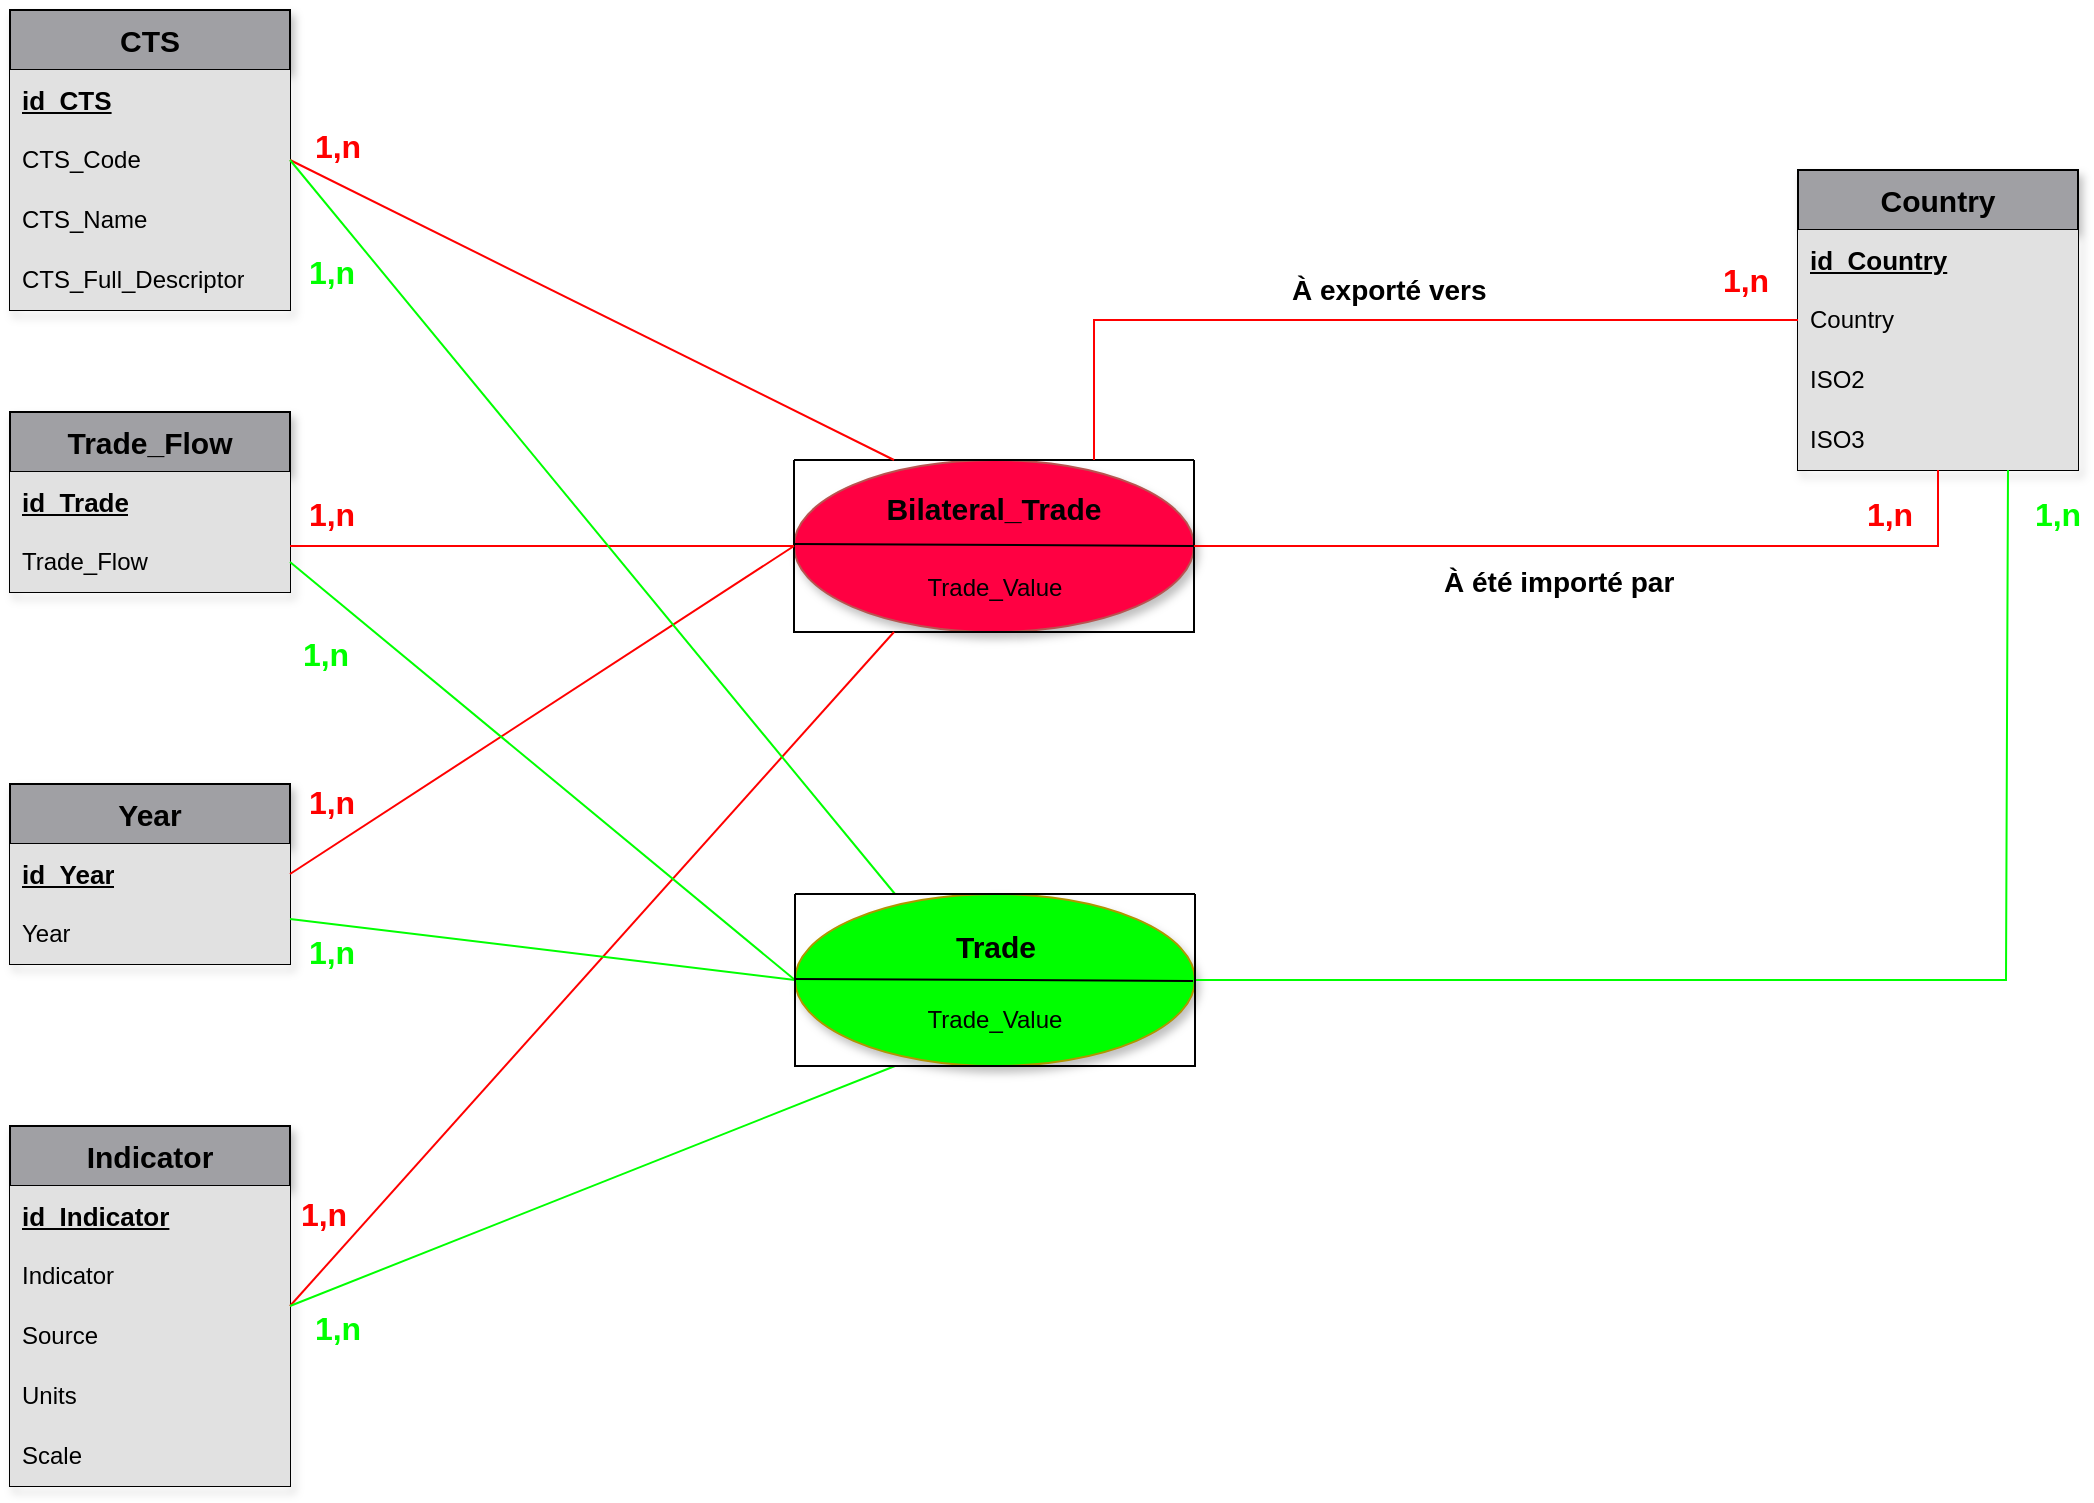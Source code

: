<mxfile version="27.0.5">
  <diagram name="Page-1" id="a-0GFclCp6H3AJ5fKgZJ">
    <mxGraphModel dx="1281" dy="722" grid="0" gridSize="10" guides="1" tooltips="1" connect="1" arrows="1" fold="1" page="1" pageScale="1" pageWidth="1169" pageHeight="827" math="0" shadow="0">
      <root>
        <mxCell id="0" />
        <mxCell id="1" parent="0" />
        <mxCell id="DziEMJ2fXzBLOX93jEA4-1" value="" style="ellipse;whiteSpace=wrap;html=1;shadow=1;fillColor=#FF0042;strokeColor=#b85450;" parent="1" vertex="1">
          <mxGeometry x="467" y="275" width="200" height="86" as="geometry" />
        </mxCell>
        <mxCell id="DziEMJ2fXzBLOX93jEA4-2" value="" style="endArrow=none;html=1;rounded=0;entryX=1;entryY=0.5;entryDx=0;entryDy=0;" parent="1" target="DziEMJ2fXzBLOX93jEA4-1" edge="1">
          <mxGeometry width="50" height="50" relative="1" as="geometry">
            <mxPoint x="467" y="317" as="sourcePoint" />
            <mxPoint x="517" y="267" as="targetPoint" />
          </mxGeometry>
        </mxCell>
        <mxCell id="DziEMJ2fXzBLOX93jEA4-3" value="&lt;font&gt;Trade_Value&lt;/font&gt;" style="text;html=1;align=center;verticalAlign=middle;whiteSpace=wrap;rounded=0;" parent="1" vertex="1">
          <mxGeometry x="531.5" y="324" width="71" height="30" as="geometry" />
        </mxCell>
        <mxCell id="DziEMJ2fXzBLOX93jEA4-6" value="" style="swimlane;startSize=0;" parent="1" vertex="1">
          <mxGeometry x="467" y="275" width="200" height="86" as="geometry" />
        </mxCell>
        <mxCell id="DziEMJ2fXzBLOX93jEA4-33" value="&lt;h1&gt;&lt;font style=&quot;font-size: 15px;&quot;&gt;Bilateral_Trade&lt;/font&gt;&lt;/h1&gt;" style="text;html=1;align=center;verticalAlign=middle;whiteSpace=wrap;rounded=0;" parent="DziEMJ2fXzBLOX93jEA4-6" vertex="1">
          <mxGeometry x="46" y="7" width="108" height="30" as="geometry" />
        </mxCell>
        <mxCell id="DziEMJ2fXzBLOX93jEA4-8" value="&lt;font style=&quot;font-size: 15px;&quot;&gt;&lt;b&gt;Country&lt;/b&gt;&lt;/font&gt;" style="swimlane;fontStyle=0;childLayout=stackLayout;horizontal=1;startSize=30;horizontalStack=0;resizeParent=1;resizeParentMax=0;resizeLast=0;collapsible=1;marginBottom=0;whiteSpace=wrap;html=1;shadow=1;fillColor=#A0A0A4;strokeColor=#000000;" parent="1" vertex="1">
          <mxGeometry x="969" y="130" width="140" height="150" as="geometry">
            <mxRectangle x="967" y="39" width="93" height="30" as="alternateBounds" />
          </mxGeometry>
        </mxCell>
        <mxCell id="DziEMJ2fXzBLOX93jEA4-9" value="&lt;u&gt;&lt;b&gt;&lt;font style=&quot;font-size: 13px;&quot;&gt;id_Country&lt;/font&gt;&lt;/b&gt;&lt;/u&gt;" style="text;strokeColor=none;fillColor=light-dark(#E1E1E1,#E1E1E1);align=left;verticalAlign=middle;spacingLeft=4;spacingRight=4;overflow=hidden;points=[[0,0.5],[1,0.5]];portConstraint=eastwest;rotatable=0;whiteSpace=wrap;html=1;fontColor=light-dark(#000000, #121212);" parent="DziEMJ2fXzBLOX93jEA4-8" vertex="1">
          <mxGeometry y="30" width="140" height="30" as="geometry" />
        </mxCell>
        <mxCell id="DziEMJ2fXzBLOX93jEA4-10" value="Country" style="text;strokeColor=none;fillColor=light-dark(#E1E1E1,#E1E1E1);align=left;verticalAlign=middle;spacingLeft=4;spacingRight=4;overflow=hidden;points=[[0,0.5],[1,0.5]];portConstraint=eastwest;rotatable=0;whiteSpace=wrap;html=1;fontColor=light-dark(#000000, #121212);" parent="DziEMJ2fXzBLOX93jEA4-8" vertex="1">
          <mxGeometry y="60" width="140" height="30" as="geometry" />
        </mxCell>
        <mxCell id="DziEMJ2fXzBLOX93jEA4-11" value="ISO2" style="text;strokeColor=none;fillColor=light-dark(#E1E1E1,#E1E1E1);align=left;verticalAlign=middle;spacingLeft=4;spacingRight=4;overflow=hidden;points=[[0,0.5],[1,0.5]];portConstraint=eastwest;rotatable=0;whiteSpace=wrap;html=1;fontColor=light-dark(#000000, #121212);" parent="DziEMJ2fXzBLOX93jEA4-8" vertex="1">
          <mxGeometry y="90" width="140" height="30" as="geometry" />
        </mxCell>
        <mxCell id="DziEMJ2fXzBLOX93jEA4-12" value="ISO3" style="text;strokeColor=none;fillColor=light-dark(#E1E1E1,#E1E1E1);align=left;verticalAlign=middle;spacingLeft=4;spacingRight=4;overflow=hidden;points=[[0,0.5],[1,0.5]];portConstraint=eastwest;rotatable=0;whiteSpace=wrap;html=1;fontColor=light-dark(#000000, #121212);" parent="DziEMJ2fXzBLOX93jEA4-8" vertex="1">
          <mxGeometry y="120" width="140" height="30" as="geometry" />
        </mxCell>
        <mxCell id="DziEMJ2fXzBLOX93jEA4-14" value="&lt;b&gt;&lt;font style=&quot;font-size: 15px;&quot;&gt;CTS&lt;/font&gt;&lt;/b&gt;" style="swimlane;fontStyle=0;childLayout=stackLayout;horizontal=1;startSize=30;horizontalStack=0;resizeParent=1;resizeParentMax=0;resizeLast=0;collapsible=1;marginBottom=0;whiteSpace=wrap;html=1;shadow=1;fillColor=#A0A0A4;strokeColor=#000000;" parent="1" vertex="1">
          <mxGeometry x="75" y="50" width="140" height="150" as="geometry" />
        </mxCell>
        <mxCell id="DziEMJ2fXzBLOX93jEA4-15" value="&lt;u&gt;&lt;b&gt;&lt;font style=&quot;font-size: 13px;&quot;&gt;id_CTS&lt;/font&gt;&lt;/b&gt;&lt;/u&gt;" style="text;strokeColor=none;fillColor=light-dark(#E1E1E1,#E1E1E1);align=left;verticalAlign=middle;spacingLeft=4;spacingRight=4;overflow=hidden;points=[[0,0.5],[1,0.5]];portConstraint=eastwest;rotatable=0;whiteSpace=wrap;html=1;fontColor=light-dark(#000000, #121212);" parent="DziEMJ2fXzBLOX93jEA4-14" vertex="1">
          <mxGeometry y="30" width="140" height="30" as="geometry" />
        </mxCell>
        <mxCell id="DziEMJ2fXzBLOX93jEA4-16" value="CTS_Code" style="text;strokeColor=none;fillColor=light-dark(#E1E1E1,#E1E1E1);align=left;verticalAlign=middle;spacingLeft=4;spacingRight=4;overflow=hidden;points=[[0,0.5],[1,0.5]];portConstraint=eastwest;rotatable=0;whiteSpace=wrap;html=1;fontColor=light-dark(#000000, #121212);" parent="DziEMJ2fXzBLOX93jEA4-14" vertex="1">
          <mxGeometry y="60" width="140" height="30" as="geometry" />
        </mxCell>
        <mxCell id="DziEMJ2fXzBLOX93jEA4-17" value="CTS_Name" style="text;strokeColor=none;fillColor=light-dark(#E1E1E1,#E1E1E1);align=left;verticalAlign=middle;spacingLeft=4;spacingRight=4;overflow=hidden;points=[[0,0.5],[1,0.5]];portConstraint=eastwest;rotatable=0;whiteSpace=wrap;html=1;fontColor=light-dark(#000000, #121212);" parent="DziEMJ2fXzBLOX93jEA4-14" vertex="1">
          <mxGeometry y="90" width="140" height="30" as="geometry" />
        </mxCell>
        <mxCell id="DziEMJ2fXzBLOX93jEA4-18" value="CTS_Full_Descriptor" style="text;strokeColor=none;fillColor=light-dark(#E1E1E1,#E1E1E1);align=left;verticalAlign=middle;spacingLeft=4;spacingRight=4;overflow=hidden;points=[[0,0.5],[1,0.5]];portConstraint=eastwest;rotatable=0;whiteSpace=wrap;html=1;fontColor=light-dark(#000000, #121212);" parent="DziEMJ2fXzBLOX93jEA4-14" vertex="1">
          <mxGeometry y="120" width="140" height="30" as="geometry" />
        </mxCell>
        <mxCell id="DziEMJ2fXzBLOX93jEA4-19" value="&lt;font style=&quot;font-size: 15px;&quot;&gt;&lt;b&gt;Indicator&lt;/b&gt;&lt;/font&gt;" style="swimlane;fontStyle=0;childLayout=stackLayout;horizontal=1;startSize=30;horizontalStack=0;resizeParent=1;resizeParentMax=0;resizeLast=0;collapsible=1;marginBottom=0;whiteSpace=wrap;html=1;shadow=1;fillColor=#A0A0A4;strokeColor=#000000;" parent="1" vertex="1">
          <mxGeometry x="75" y="608" width="140" height="180" as="geometry" />
        </mxCell>
        <mxCell id="DziEMJ2fXzBLOX93jEA4-20" value="&lt;font style=&quot;font-size: 13px;&quot;&gt;&lt;b style=&quot;&quot;&gt;&lt;u&gt;id_Indicator&lt;/u&gt;&lt;/b&gt;&lt;/font&gt;" style="text;strokeColor=none;fillColor=light-dark(#E1E1E1,#E1E1E1);align=left;verticalAlign=middle;spacingLeft=4;spacingRight=4;overflow=hidden;points=[[0,0.5],[1,0.5]];portConstraint=eastwest;rotatable=0;whiteSpace=wrap;html=1;fontColor=light-dark(#000000, #121212);" parent="DziEMJ2fXzBLOX93jEA4-19" vertex="1">
          <mxGeometry y="30" width="140" height="30" as="geometry" />
        </mxCell>
        <mxCell id="DziEMJ2fXzBLOX93jEA4-21" value="Indicator" style="text;strokeColor=none;fillColor=light-dark(#E1E1E1,#E1E1E1);align=left;verticalAlign=middle;spacingLeft=4;spacingRight=4;overflow=hidden;points=[[0,0.5],[1,0.5]];portConstraint=eastwest;rotatable=0;whiteSpace=wrap;html=1;fontColor=light-dark(#000000, #121212);" parent="DziEMJ2fXzBLOX93jEA4-19" vertex="1">
          <mxGeometry y="60" width="140" height="30" as="geometry" />
        </mxCell>
        <mxCell id="DziEMJ2fXzBLOX93jEA4-22" value="Source" style="text;strokeColor=none;fillColor=light-dark(#E1E1E1,#E1E1E1);align=left;verticalAlign=middle;spacingLeft=4;spacingRight=4;overflow=hidden;points=[[0,0.5],[1,0.5]];portConstraint=eastwest;rotatable=0;whiteSpace=wrap;html=1;fontColor=light-dark(#000000, #121212);" parent="DziEMJ2fXzBLOX93jEA4-19" vertex="1">
          <mxGeometry y="90" width="140" height="30" as="geometry" />
        </mxCell>
        <mxCell id="DziEMJ2fXzBLOX93jEA4-23" value="Units" style="text;strokeColor=none;fillColor=light-dark(#E1E1E1,#E1E1E1);align=left;verticalAlign=middle;spacingLeft=4;spacingRight=4;overflow=hidden;points=[[0,0.5],[1,0.5]];portConstraint=eastwest;rotatable=0;whiteSpace=wrap;html=1;fontColor=light-dark(#000000, #121212);" parent="DziEMJ2fXzBLOX93jEA4-19" vertex="1">
          <mxGeometry y="120" width="140" height="30" as="geometry" />
        </mxCell>
        <mxCell id="I450GfjI9cVg0r6feRrF-2" value="Scale" style="text;strokeColor=none;fillColor=light-dark(#E1E1E1,#E1E1E1);align=left;verticalAlign=middle;spacingLeft=4;spacingRight=4;overflow=hidden;points=[[0,0.5],[1,0.5]];portConstraint=eastwest;rotatable=0;whiteSpace=wrap;html=1;fontColor=light-dark(#000000, #121212);" parent="DziEMJ2fXzBLOX93jEA4-19" vertex="1">
          <mxGeometry y="150" width="140" height="30" as="geometry" />
        </mxCell>
        <mxCell id="DziEMJ2fXzBLOX93jEA4-25" value="&lt;font style=&quot;font-size: 15px;&quot;&gt;&lt;b&gt;Trade_Flow&lt;/b&gt;&lt;/font&gt;" style="swimlane;fontStyle=0;childLayout=stackLayout;horizontal=1;startSize=30;horizontalStack=0;resizeParent=1;resizeParentMax=0;resizeLast=0;collapsible=1;marginBottom=0;whiteSpace=wrap;html=1;shadow=1;fillColor=#A0A0A4;strokeColor=#000000;" parent="1" vertex="1">
          <mxGeometry x="75" y="251" width="140" height="90" as="geometry" />
        </mxCell>
        <mxCell id="DziEMJ2fXzBLOX93jEA4-26" value="&lt;font style=&quot;font-size: 13px;&quot;&gt;&lt;b&gt;&lt;u&gt;id_Trade&lt;/u&gt;&lt;/b&gt;&lt;/font&gt;" style="text;strokeColor=none;fillColor=light-dark(#E1E1E1,#E1E1E1);align=left;verticalAlign=middle;spacingLeft=4;spacingRight=4;overflow=hidden;points=[[0,0.5],[1,0.5]];portConstraint=eastwest;rotatable=0;whiteSpace=wrap;html=1;fontColor=light-dark(#000000, #121212);" parent="DziEMJ2fXzBLOX93jEA4-25" vertex="1">
          <mxGeometry y="30" width="140" height="30" as="geometry" />
        </mxCell>
        <mxCell id="DziEMJ2fXzBLOX93jEA4-27" value="Trade_Flow" style="text;strokeColor=none;fillColor=light-dark(#E1E1E1,#E1E1E1);align=left;verticalAlign=middle;spacingLeft=4;spacingRight=4;overflow=hidden;points=[[0,0.5],[1,0.5]];portConstraint=eastwest;rotatable=0;whiteSpace=wrap;html=1;fontColor=light-dark(#000000, #121212);" parent="DziEMJ2fXzBLOX93jEA4-25" vertex="1">
          <mxGeometry y="60" width="140" height="30" as="geometry" />
        </mxCell>
        <mxCell id="DziEMJ2fXzBLOX93jEA4-29" value="&lt;b&gt;&lt;font style=&quot;font-size: 15px;&quot;&gt;Year&lt;/font&gt;&lt;/b&gt;" style="swimlane;fontStyle=0;childLayout=stackLayout;horizontal=1;startSize=30;horizontalStack=0;resizeParent=1;resizeParentMax=0;resizeLast=0;collapsible=1;marginBottom=0;whiteSpace=wrap;html=1;shadow=1;fillColor=#A0A0A4;strokeColor=#000000;" parent="1" vertex="1">
          <mxGeometry x="75" y="437" width="140" height="90" as="geometry" />
        </mxCell>
        <mxCell id="DziEMJ2fXzBLOX93jEA4-30" value="&lt;font style=&quot;font-size: 13px;&quot;&gt;&lt;b&gt;&lt;u&gt;id_Year&lt;/u&gt;&lt;/b&gt;&lt;/font&gt;" style="text;strokeColor=none;fillColor=light-dark(#E1E1E1,#E1E1E1);align=left;verticalAlign=middle;spacingLeft=4;spacingRight=4;overflow=hidden;points=[[0,0.5],[1,0.5]];portConstraint=eastwest;rotatable=0;whiteSpace=wrap;html=1;fontColor=light-dark(#000000, #121212);" parent="DziEMJ2fXzBLOX93jEA4-29" vertex="1">
          <mxGeometry y="30" width="140" height="30" as="geometry" />
        </mxCell>
        <mxCell id="DziEMJ2fXzBLOX93jEA4-31" value="Year" style="text;strokeColor=none;fillColor=light-dark(#E1E1E1,#E1E1E1);align=left;verticalAlign=middle;spacingLeft=4;spacingRight=4;overflow=hidden;points=[[0,0.5],[1,0.5]];portConstraint=eastwest;rotatable=0;whiteSpace=wrap;html=1;fontColor=light-dark(#000000, #121212);" parent="DziEMJ2fXzBLOX93jEA4-29" vertex="1">
          <mxGeometry y="60" width="140" height="30" as="geometry" />
        </mxCell>
        <mxCell id="DziEMJ2fXzBLOX93jEA4-37" value="" style="endArrow=none;html=1;rounded=0;entryX=0;entryY=0.5;entryDx=0;entryDy=0;fillColor=#e51400;strokeColor=#FF0000;" parent="1" target="DziEMJ2fXzBLOX93jEA4-6" edge="1">
          <mxGeometry width="50" height="50" relative="1" as="geometry">
            <mxPoint x="215" y="318" as="sourcePoint" />
            <mxPoint x="265" y="268" as="targetPoint" />
          </mxGeometry>
        </mxCell>
        <mxCell id="DziEMJ2fXzBLOX93jEA4-38" value="" style="endArrow=none;html=1;rounded=0;entryX=0;entryY=0.5;entryDx=0;entryDy=0;fillColor=#e51400;strokeColor=#FF0000;exitX=1;exitY=0.5;exitDx=0;exitDy=0;" parent="1" source="DziEMJ2fXzBLOX93jEA4-30" target="DziEMJ2fXzBLOX93jEA4-6" edge="1">
          <mxGeometry width="50" height="50" relative="1" as="geometry">
            <mxPoint x="215" y="515" as="sourcePoint" />
            <mxPoint x="265" y="465" as="targetPoint" />
          </mxGeometry>
        </mxCell>
        <mxCell id="DziEMJ2fXzBLOX93jEA4-39" value="" style="endArrow=none;html=1;rounded=0;curved=1;exitX=0.25;exitY=0;exitDx=0;exitDy=0;entryX=1;entryY=0.5;entryDx=0;entryDy=0;fillColor=#e51400;strokeColor=#FF0000;" parent="1" source="DziEMJ2fXzBLOX93jEA4-6" target="DziEMJ2fXzBLOX93jEA4-14" edge="1">
          <mxGeometry width="50" height="50" relative="1" as="geometry">
            <mxPoint x="535" y="266" as="sourcePoint" />
            <mxPoint x="585" y="216" as="targetPoint" />
          </mxGeometry>
        </mxCell>
        <mxCell id="DziEMJ2fXzBLOX93jEA4-43" value="" style="endArrow=none;html=1;rounded=0;curved=1;exitX=1;exitY=0.5;exitDx=0;exitDy=0;entryX=0.25;entryY=1;entryDx=0;entryDy=0;fillColor=#e51400;strokeColor=#FF0000;" parent="1" source="DziEMJ2fXzBLOX93jEA4-19" target="DziEMJ2fXzBLOX93jEA4-6" edge="1">
          <mxGeometry width="50" height="50" relative="1" as="geometry">
            <mxPoint x="535" y="522" as="sourcePoint" />
            <mxPoint x="617" y="502" as="targetPoint" />
          </mxGeometry>
        </mxCell>
        <mxCell id="DziEMJ2fXzBLOX93jEA4-46" value="&lt;font style=&quot;font-size: 16px;&quot;&gt;&lt;b&gt;1,n&lt;/b&gt;&lt;/font&gt;" style="text;html=1;align=center;verticalAlign=middle;whiteSpace=wrap;rounded=0;fontColor=#FF0000;" parent="1" vertex="1">
          <mxGeometry x="222" y="103" width="34" height="30" as="geometry" />
        </mxCell>
        <mxCell id="DziEMJ2fXzBLOX93jEA4-47" value="&lt;font style=&quot;font-size: 16px;&quot;&gt;&lt;b&gt;1,n&lt;/b&gt;&lt;/font&gt;" style="text;html=1;align=center;verticalAlign=middle;whiteSpace=wrap;rounded=0;fontColor=#FF0000;" parent="1" vertex="1">
          <mxGeometry x="219" y="287" width="34" height="30" as="geometry" />
        </mxCell>
        <mxCell id="DziEMJ2fXzBLOX93jEA4-49" value="&lt;font style=&quot;font-size: 16px;&quot;&gt;&lt;b&gt;1,n&lt;/b&gt;&lt;/font&gt;" style="text;html=1;align=center;verticalAlign=middle;whiteSpace=wrap;rounded=0;fontColor=#FF0000;" parent="1" vertex="1">
          <mxGeometry x="219" y="431" width="34" height="30" as="geometry" />
        </mxCell>
        <mxCell id="DziEMJ2fXzBLOX93jEA4-52" value="&lt;font style=&quot;font-size: 16px;&quot;&gt;&lt;b&gt;1,n&lt;/b&gt;&lt;/font&gt;" style="text;html=1;align=center;verticalAlign=middle;whiteSpace=wrap;rounded=0;fontColor=#FF0000;" parent="1" vertex="1">
          <mxGeometry x="215" y="637" width="34" height="30" as="geometry" />
        </mxCell>
        <mxCell id="DziEMJ2fXzBLOX93jEA4-54" value="&lt;font style=&quot;font-size: 16px;&quot;&gt;&lt;b&gt;1,n&lt;/b&gt;&lt;/font&gt;" style="text;html=1;align=center;verticalAlign=middle;whiteSpace=wrap;rounded=0;fontColor=#FF0000;" parent="1" vertex="1">
          <mxGeometry x="998" y="287" width="34" height="30" as="geometry" />
        </mxCell>
        <mxCell id="DziEMJ2fXzBLOX93jEA4-57" value="&lt;font style=&quot;font-size: 16px;&quot;&gt;&lt;b&gt;1,n&lt;/b&gt;&lt;/font&gt;" style="text;html=1;align=center;verticalAlign=middle;whiteSpace=wrap;rounded=0;fontColor=#FF0000;" parent="1" vertex="1">
          <mxGeometry x="926" y="170" width="34" height="30" as="geometry" />
        </mxCell>
        <mxCell id="DziEMJ2fXzBLOX93jEA4-58" value="" style="endArrow=none;html=1;rounded=0;elbow=vertical;entryX=0;entryY=0.5;entryDx=0;entryDy=0;exitX=0.75;exitY=0;exitDx=0;exitDy=0;fillColor=#e51400;strokeColor=#FF0000;" parent="1" source="DziEMJ2fXzBLOX93jEA4-6" target="DziEMJ2fXzBLOX93jEA4-10" edge="1">
          <mxGeometry width="50" height="50" relative="1" as="geometry">
            <mxPoint x="662" y="223" as="sourcePoint" />
            <mxPoint x="735" y="375" as="targetPoint" />
            <Array as="points">
              <mxPoint x="617" y="205" />
            </Array>
          </mxGeometry>
        </mxCell>
        <mxCell id="DziEMJ2fXzBLOX93jEA4-59" value="" style="endArrow=none;html=1;rounded=0;elbow=vertical;entryX=0.5;entryY=1;entryDx=0;entryDy=0;exitX=1;exitY=0.5;exitDx=0;exitDy=0;fillColor=#e51400;strokeColor=#FF0000;" parent="1" source="DziEMJ2fXzBLOX93jEA4-6" target="DziEMJ2fXzBLOX93jEA4-8" edge="1">
          <mxGeometry width="50" height="50" relative="1" as="geometry">
            <mxPoint x="685" y="430" as="sourcePoint" />
            <mxPoint x="988" y="430" as="targetPoint" />
            <Array as="points">
              <mxPoint x="1039" y="318" />
            </Array>
          </mxGeometry>
        </mxCell>
        <mxCell id="blyvKuEIATfr2L7U5BEh-2" value="" style="ellipse;whiteSpace=wrap;html=1;shadow=1;fillColor=#00FF00;strokeColor=#B09500;fontColor=#000000;" parent="1" vertex="1">
          <mxGeometry x="467.5" y="492" width="200" height="86" as="geometry" />
        </mxCell>
        <mxCell id="blyvKuEIATfr2L7U5BEh-3" value="&lt;span style=&quot;font-size: 15px;&quot;&gt;&lt;b&gt;Trade&lt;/b&gt;&lt;/span&gt;" style="text;html=1;align=center;verticalAlign=middle;whiteSpace=wrap;rounded=0;" parent="1" vertex="1">
          <mxGeometry x="513.5" y="503" width="108" height="30" as="geometry" />
        </mxCell>
        <mxCell id="blyvKuEIATfr2L7U5BEh-4" value="" style="endArrow=none;html=1;rounded=0;entryX=1;entryY=0.5;entryDx=0;entryDy=0;" parent="1" edge="1">
          <mxGeometry width="50" height="50" relative="1" as="geometry">
            <mxPoint x="466.5" y="534.47" as="sourcePoint" />
            <mxPoint x="666.5" y="535.47" as="targetPoint" />
          </mxGeometry>
        </mxCell>
        <mxCell id="blyvKuEIATfr2L7U5BEh-5" value="&lt;font&gt;Trade_Value&lt;/font&gt;" style="text;html=1;align=center;verticalAlign=middle;whiteSpace=wrap;rounded=0;" parent="1" vertex="1">
          <mxGeometry x="531.5" y="540" width="71" height="30" as="geometry" />
        </mxCell>
        <mxCell id="blyvKuEIATfr2L7U5BEh-7" value="" style="endArrow=none;html=1;rounded=0;exitX=1;exitY=0.5;exitDx=0;exitDy=0;entryX=0.25;entryY=0;entryDx=0;entryDy=0;fillColor=#e3c800;strokeColor=#00FF00;fontColor=#00FF00;" parent="1" source="DziEMJ2fXzBLOX93jEA4-16" target="lczaUUoL5BLcjO4p2BdJ-1" edge="1">
          <mxGeometry width="50" height="50" relative="1" as="geometry">
            <mxPoint x="551" y="399" as="sourcePoint" />
            <mxPoint x="601" y="349" as="targetPoint" />
          </mxGeometry>
        </mxCell>
        <mxCell id="blyvKuEIATfr2L7U5BEh-8" value="" style="endArrow=none;html=1;rounded=0;exitX=1;exitY=0.5;exitDx=0;exitDy=0;fillColor=#e3c800;strokeColor=#00FF00;fontColor=#00FF00;entryX=0;entryY=0.5;entryDx=0;entryDy=0;" parent="1" source="DziEMJ2fXzBLOX93jEA4-27" target="lczaUUoL5BLcjO4p2BdJ-1" edge="1">
          <mxGeometry width="50" height="50" relative="1" as="geometry">
            <mxPoint x="551" y="399" as="sourcePoint" />
            <mxPoint x="455" y="544" as="targetPoint" />
          </mxGeometry>
        </mxCell>
        <mxCell id="blyvKuEIATfr2L7U5BEh-10" value="" style="endArrow=none;html=1;rounded=0;entryX=0;entryY=0.5;entryDx=0;entryDy=0;exitX=1;exitY=0.75;exitDx=0;exitDy=0;fillColor=#e3c800;strokeColor=#00FF00;fontColor=#00FF00;" parent="1" source="DziEMJ2fXzBLOX93jEA4-29" target="lczaUUoL5BLcjO4p2BdJ-1" edge="1">
          <mxGeometry width="50" height="50" relative="1" as="geometry">
            <mxPoint x="271" y="529" as="sourcePoint" />
            <mxPoint x="321" y="479" as="targetPoint" />
          </mxGeometry>
        </mxCell>
        <mxCell id="blyvKuEIATfr2L7U5BEh-11" value="" style="endArrow=none;html=1;rounded=0;entryX=0.25;entryY=1;entryDx=0;entryDy=0;exitX=1;exitY=0.5;exitDx=0;exitDy=0;strokeColor=#00FF00;fontColor=#00FF00;" parent="1" source="DziEMJ2fXzBLOX93jEA4-19" target="lczaUUoL5BLcjO4p2BdJ-1" edge="1">
          <mxGeometry width="50" height="50" relative="1" as="geometry">
            <mxPoint x="286" y="684" as="sourcePoint" />
            <mxPoint x="336" y="634" as="targetPoint" />
          </mxGeometry>
        </mxCell>
        <mxCell id="blyvKuEIATfr2L7U5BEh-13" value="" style="endArrow=none;html=1;rounded=0;entryX=0.75;entryY=1;entryDx=0;entryDy=0;strokeColor=#00FF00;fontColor=#00FF00;exitX=1;exitY=0.5;exitDx=0;exitDy=0;" parent="1" source="blyvKuEIATfr2L7U5BEh-2" target="DziEMJ2fXzBLOX93jEA4-8" edge="1">
          <mxGeometry width="50" height="50" relative="1" as="geometry">
            <mxPoint x="689" y="525" as="sourcePoint" />
            <mxPoint x="1091" y="316" as="targetPoint" />
            <Array as="points">
              <mxPoint x="1073" y="535" />
            </Array>
          </mxGeometry>
        </mxCell>
        <mxCell id="blyvKuEIATfr2L7U5BEh-15" value="&lt;font style=&quot;font-size: 16px;&quot;&gt;&lt;b&gt;1,n&lt;/b&gt;&lt;/font&gt;" style="text;html=1;align=center;verticalAlign=middle;whiteSpace=wrap;rounded=0;fontColor=#00FF00;" parent="1" vertex="1">
          <mxGeometry x="219" y="166" width="34" height="30" as="geometry" />
        </mxCell>
        <mxCell id="blyvKuEIATfr2L7U5BEh-16" value="&lt;font style=&quot;font-size: 16px;&quot;&gt;&lt;b&gt;1,n&lt;/b&gt;&lt;/font&gt;" style="text;html=1;align=center;verticalAlign=middle;whiteSpace=wrap;rounded=0;fontColor=#00FF00;" parent="1" vertex="1">
          <mxGeometry x="216" y="357" width="34" height="30" as="geometry" />
        </mxCell>
        <mxCell id="blyvKuEIATfr2L7U5BEh-17" value="&lt;font style=&quot;font-size: 16px;&quot;&gt;&lt;b&gt;1,n&lt;/b&gt;&lt;/font&gt;" style="text;html=1;align=center;verticalAlign=middle;whiteSpace=wrap;rounded=0;fontColor=#00FF00;" parent="1" vertex="1">
          <mxGeometry x="219" y="506" width="34" height="30" as="geometry" />
        </mxCell>
        <mxCell id="blyvKuEIATfr2L7U5BEh-18" value="&lt;font style=&quot;font-size: 16px;&quot;&gt;&lt;b&gt;1,n&lt;/b&gt;&lt;/font&gt;" style="text;html=1;align=center;verticalAlign=middle;whiteSpace=wrap;rounded=0;fontColor=#00FF00;" parent="1" vertex="1">
          <mxGeometry x="222" y="694" width="34" height="30" as="geometry" />
        </mxCell>
        <mxCell id="blyvKuEIATfr2L7U5BEh-19" value="&lt;font style=&quot;font-size: 16px;&quot;&gt;&lt;b&gt;1,n&lt;/b&gt;&lt;/font&gt;" style="text;html=1;align=center;verticalAlign=middle;whiteSpace=wrap;rounded=0;fontColor=#00FF00;" parent="1" vertex="1">
          <mxGeometry x="1082" y="287" width="34" height="30" as="geometry" />
        </mxCell>
        <mxCell id="lczaUUoL5BLcjO4p2BdJ-1" value="" style="swimlane;startSize=0;" parent="1" vertex="1">
          <mxGeometry x="467.5" y="492" width="200" height="86" as="geometry" />
        </mxCell>
        <mxCell id="MhBWgS3ZwzfCVxWfvs8p-1" value="&lt;strong data-start=&quot;677&quot; data-end=&quot;695&quot;&gt;&lt;font style=&quot;font-size: 14px;&quot;&gt;&lt;span style=&quot;&quot; class=&quot;_fadeIn_m1hgl_8&quot;&gt;À&amp;nbsp;&lt;/span&gt;&lt;span style=&quot;&quot; class=&quot;_fadeIn_m1hgl_8&quot;&gt;exporté &lt;/span&gt;&lt;span style=&quot;&quot; class=&quot;_fadeIn_m1hgl_8&quot;&gt;vers&lt;/span&gt;&lt;/font&gt;&lt;/strong&gt;&lt;span class=&quot;_fadeIn_m1hgl_8&quot;&gt; &lt;/span&gt;" style="text;whiteSpace=wrap;html=1;" parent="1" vertex="1">
          <mxGeometry x="714" y="175" width="101" height="27" as="geometry" />
        </mxCell>
        <mxCell id="MhBWgS3ZwzfCVxWfvs8p-2" value="&lt;font style=&quot;font-size: 14px;&quot;&gt;&lt;b&gt;&lt;span style=&quot;&quot; class=&quot;_fadeIn_m1hgl_8&quot;&gt;À&amp;nbsp;&lt;/span&gt;&lt;span style=&quot;&quot; class=&quot;_fadeIn_m1hgl_8&quot;&gt;été &lt;/span&gt;&lt;span style=&quot;&quot; class=&quot;_fadeIn_m1hgl_8&quot;&gt;importé &lt;/span&gt;&lt;span style=&quot;&quot; class=&quot;_fadeIn_m1hgl_8&quot;&gt;par&lt;/span&gt;&lt;/b&gt;&lt;/font&gt;" style="text;whiteSpace=wrap;html=1;" parent="1" vertex="1">
          <mxGeometry x="790" y="321" width="130" height="30" as="geometry" />
        </mxCell>
      </root>
    </mxGraphModel>
  </diagram>
</mxfile>
